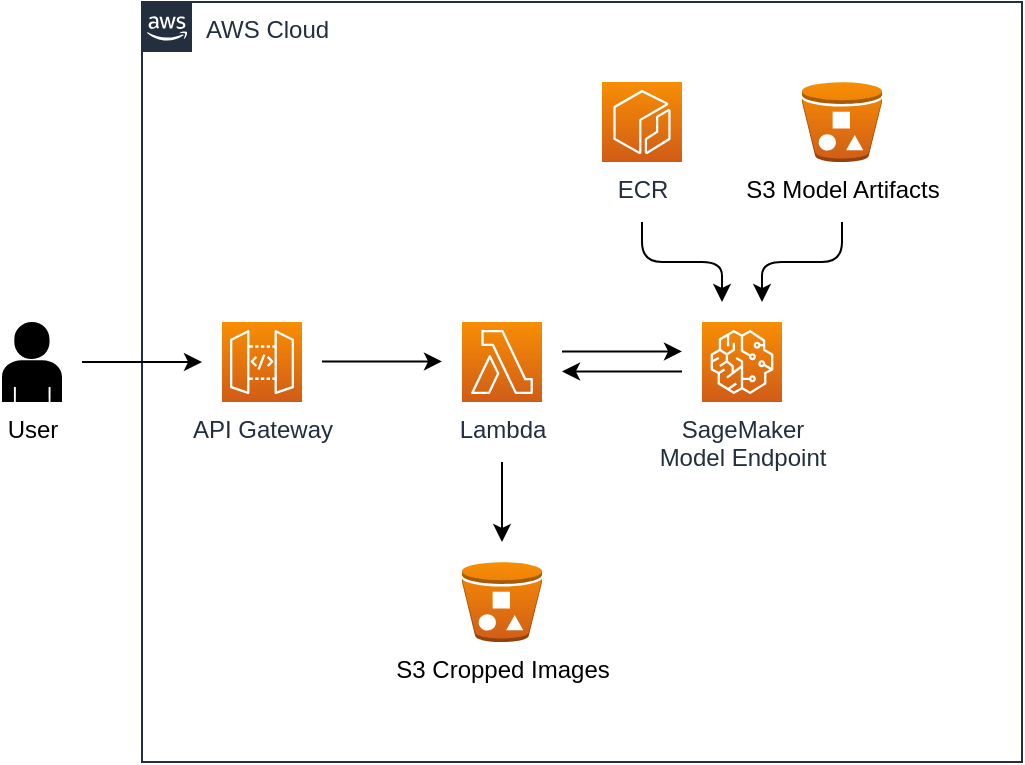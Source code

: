<mxfile version="13.10.0" type="embed">
    <diagram id="lqm-dMdR3WOtjJLvjfsy" name="Page-1">
        <mxGraphModel dx="950" dy="1657" grid="1" gridSize="10" guides="1" tooltips="1" connect="1" arrows="1" fold="1" page="1" pageScale="1" pageWidth="850" pageHeight="1100" math="0" shadow="0">
            <root>
                <mxCell id="0"/>
                <mxCell id="1" parent="0"/>
                <mxCell id="28" value="SageMaker&lt;br&gt;Model Endpoint" style="outlineConnect=0;fontColor=#232F3E;gradientDirection=north;strokeColor=#ffffff;dashed=0;verticalLabelPosition=bottom;verticalAlign=top;align=center;html=1;fontSize=12;fontStyle=0;aspect=fixed;shape=mxgraph.aws4.resourceIcon;resIcon=mxgraph.aws4.sagemaker;fillColor=#D05C17;gradientColor=#F78E04;" vertex="1" parent="1">
                    <mxGeometry x="480" y="120" width="40" height="40" as="geometry"/>
                </mxCell>
                <mxCell id="17" value="AWS Cloud" style="points=[[0,0],[0.25,0],[0.5,0],[0.75,0],[1,0],[1,0.25],[1,0.5],[1,0.75],[1,1],[0.75,1],[0.5,1],[0.25,1],[0,1],[0,0.75],[0,0.5],[0,0.25]];outlineConnect=0;gradientColor=none;html=1;whiteSpace=wrap;fontSize=12;fontStyle=0;shape=mxgraph.aws4.group;grIcon=mxgraph.aws4.group_aws_cloud_alt;strokeColor=#232F3E;fillColor=none;verticalAlign=top;align=left;spacingLeft=30;fontColor=#232F3E;dashed=0;labelBackgroundColor=#ffffff;" vertex="1" parent="1">
                    <mxGeometry x="200" y="-40" width="440" height="380" as="geometry"/>
                </mxCell>
                <mxCell id="2" value="User" style="outlineConnect=0;dashed=0;verticalLabelPosition=bottom;verticalAlign=top;align=center;html=1;shape=mxgraph.aws3.user;gradientColor=none;fontSize=12;fillColor=#000000;" parent="1" vertex="1">
                    <mxGeometry x="130" y="120" width="30" height="40" as="geometry"/>
                </mxCell>
                <mxCell id="4" value="Lambda" style="outlineConnect=0;fontColor=#232F3E;gradientDirection=north;strokeColor=#ffffff;dashed=0;verticalLabelPosition=bottom;verticalAlign=top;align=center;html=1;fontSize=12;fontStyle=0;aspect=fixed;shape=mxgraph.aws4.resourceIcon;resIcon=mxgraph.aws4.lambda;fillColor=#D05C17;gradientColor=#F78E04;" vertex="1" parent="1">
                    <mxGeometry x="360" y="120" width="40" height="40" as="geometry"/>
                </mxCell>
                <mxCell id="11" value="S3 Cropped Images" style="outlineConnect=0;dashed=0;verticalLabelPosition=bottom;verticalAlign=top;align=center;html=1;shape=mxgraph.aws3.bucket_with_objects;fontSize=12;fillColor=#D05C17;gradientColor=#F78E04;gradientDirection=north;" vertex="1" parent="1">
                    <mxGeometry x="360" y="240" width="40" height="40" as="geometry"/>
                </mxCell>
                <mxCell id="12" value="API Gateway" style="outlineConnect=0;fontColor=#232F3E;gradientDirection=north;strokeColor=#ffffff;dashed=0;verticalLabelPosition=bottom;verticalAlign=top;align=center;html=1;fontSize=12;fontStyle=0;aspect=fixed;shape=mxgraph.aws4.resourceIcon;resIcon=mxgraph.aws4.api_gateway;fillColor=#D05C17;gradientColor=#F78E04;" vertex="1" parent="1">
                    <mxGeometry x="240" y="120" width="40" height="40" as="geometry"/>
                </mxCell>
                <mxCell id="18" value="ECR" style="outlineConnect=0;fontColor=#232F3E;gradientColor=#F78E04;gradientDirection=north;fillColor=#D05C17;strokeColor=#ffffff;dashed=0;verticalLabelPosition=bottom;verticalAlign=top;align=center;html=1;fontSize=12;fontStyle=0;aspect=fixed;shape=mxgraph.aws4.resourceIcon;resIcon=mxgraph.aws4.ecr;" vertex="1" parent="1">
                    <mxGeometry x="430" width="40" height="40" as="geometry"/>
                </mxCell>
                <mxCell id="19" value="" style="endArrow=classic;html=1;fontSize=12;" edge="1" parent="1">
                    <mxGeometry width="50" height="50" relative="1" as="geometry">
                        <mxPoint x="170" y="140" as="sourcePoint"/>
                        <mxPoint x="230" y="140" as="targetPoint"/>
                    </mxGeometry>
                </mxCell>
                <mxCell id="20" value="" style="endArrow=classic;html=1;fontSize=12;" edge="1" parent="1">
                    <mxGeometry width="50" height="50" relative="1" as="geometry">
                        <mxPoint x="290" y="139.71" as="sourcePoint"/>
                        <mxPoint x="350" y="139.71" as="targetPoint"/>
                    </mxGeometry>
                </mxCell>
                <mxCell id="21" value="" style="endArrow=classic;html=1;fontSize=12;" edge="1" parent="1">
                    <mxGeometry width="50" height="50" relative="1" as="geometry">
                        <mxPoint x="410" y="134.71" as="sourcePoint"/>
                        <mxPoint x="470" y="134.71" as="targetPoint"/>
                    </mxGeometry>
                </mxCell>
                <mxCell id="22" value="" style="endArrow=none;html=1;fontSize=12;endFill=0;startArrow=classic;startFill=1;" edge="1" parent="1">
                    <mxGeometry width="50" height="50" relative="1" as="geometry">
                        <mxPoint x="410" y="144.71" as="sourcePoint"/>
                        <mxPoint x="470" y="144.71" as="targetPoint"/>
                    </mxGeometry>
                </mxCell>
                <mxCell id="25" value="S3 Model Artifacts" style="outlineConnect=0;dashed=0;verticalLabelPosition=bottom;verticalAlign=top;align=center;html=1;shape=mxgraph.aws3.bucket_with_objects;fontSize=12;fillColor=#D05C17;gradientColor=#F78E04;gradientDirection=north;" vertex="1" parent="1">
                    <mxGeometry x="530" width="40" height="40" as="geometry"/>
                </mxCell>
                <mxCell id="29" value="" style="endArrow=classic;html=1;fontSize=12;" edge="1" parent="1">
                    <mxGeometry width="50" height="50" relative="1" as="geometry">
                        <mxPoint x="450" y="70" as="sourcePoint"/>
                        <mxPoint x="490" y="110" as="targetPoint"/>
                        <Array as="points">
                            <mxPoint x="450" y="90"/>
                            <mxPoint x="490" y="90"/>
                        </Array>
                    </mxGeometry>
                </mxCell>
                <mxCell id="31" value="" style="endArrow=classic;html=1;fontSize=12;" edge="1" parent="1">
                    <mxGeometry width="50" height="50" relative="1" as="geometry">
                        <mxPoint x="550" y="70" as="sourcePoint"/>
                        <mxPoint x="510" y="110" as="targetPoint"/>
                        <Array as="points">
                            <mxPoint x="550" y="90"/>
                            <mxPoint x="510" y="90"/>
                        </Array>
                    </mxGeometry>
                </mxCell>
                <mxCell id="33" value="" style="endArrow=classic;html=1;fontSize=12;" edge="1" parent="1">
                    <mxGeometry width="50" height="50" relative="1" as="geometry">
                        <mxPoint x="380" y="190" as="sourcePoint"/>
                        <mxPoint x="380" y="230" as="targetPoint"/>
                    </mxGeometry>
                </mxCell>
            </root>
        </mxGraphModel>
    </diagram>
</mxfile>

